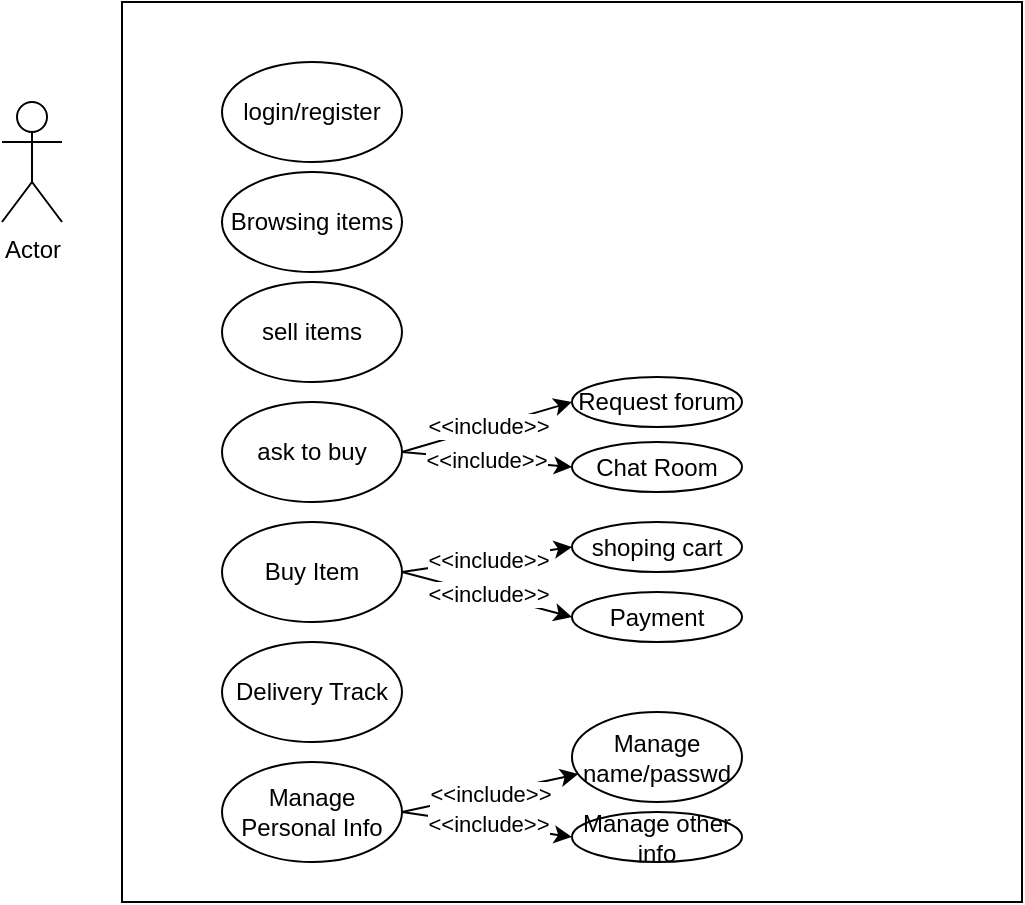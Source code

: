 <mxfile version="12.1.1" type="github" pages="1"><diagram id="_B_iTx09krp4aEIjEOVH" name="Page-1"><mxGraphModel dx="590" dy="525" grid="1" gridSize="10" guides="1" tooltips="1" connect="1" arrows="1" fold="1" page="1" pageScale="1" pageWidth="850" pageHeight="1100" math="0" shadow="0"><root><mxCell id="0"/><mxCell id="1" parent="0"/><mxCell id="h_s2Wp8Wvh2Hk0bubZBq-1" value="Actor" style="shape=umlActor;verticalLabelPosition=bottom;labelBackgroundColor=#ffffff;verticalAlign=top;html=1;" vertex="1" parent="1"><mxGeometry x="100" y="80" width="30" height="60" as="geometry"/></mxCell><mxCell id="h_s2Wp8Wvh2Hk0bubZBq-2" value="" style="whiteSpace=wrap;html=1;aspect=fixed;" vertex="1" parent="1"><mxGeometry x="160" y="30" width="450" height="450" as="geometry"/></mxCell><mxCell id="h_s2Wp8Wvh2Hk0bubZBq-3" value="login/register" style="ellipse;whiteSpace=wrap;html=1;" vertex="1" parent="1"><mxGeometry x="210" y="60" width="90" height="50" as="geometry"/></mxCell><mxCell id="h_s2Wp8Wvh2Hk0bubZBq-4" value="Browsing items" style="ellipse;whiteSpace=wrap;html=1;" vertex="1" parent="1"><mxGeometry x="210" y="115" width="90" height="50" as="geometry"/></mxCell><mxCell id="h_s2Wp8Wvh2Hk0bubZBq-5" value="sell items" style="ellipse;whiteSpace=wrap;html=1;" vertex="1" parent="1"><mxGeometry x="210" y="170" width="90" height="50" as="geometry"/></mxCell><mxCell id="h_s2Wp8Wvh2Hk0bubZBq-6" value="ask to buy" style="ellipse;whiteSpace=wrap;html=1;" vertex="1" parent="1"><mxGeometry x="210" y="230" width="90" height="50" as="geometry"/></mxCell><mxCell id="h_s2Wp8Wvh2Hk0bubZBq-7" value="Buy Item" style="ellipse;whiteSpace=wrap;html=1;" vertex="1" parent="1"><mxGeometry x="210" y="290" width="90" height="50" as="geometry"/></mxCell><mxCell id="h_s2Wp8Wvh2Hk0bubZBq-8" value="Manage Personal Info" style="ellipse;whiteSpace=wrap;html=1;" vertex="1" parent="1"><mxGeometry x="210" y="410" width="90" height="50" as="geometry"/></mxCell><mxCell id="h_s2Wp8Wvh2Hk0bubZBq-9" value="Delivery Track" style="ellipse;whiteSpace=wrap;html=1;" vertex="1" parent="1"><mxGeometry x="210" y="350" width="90" height="50" as="geometry"/></mxCell><mxCell id="h_s2Wp8Wvh2Hk0bubZBq-10" value="Manage name/passwd" style="ellipse;whiteSpace=wrap;html=1;" vertex="1" parent="1"><mxGeometry x="385" y="385" width="85" height="45" as="geometry"/></mxCell><mxCell id="h_s2Wp8Wvh2Hk0bubZBq-11" value="Manage other info" style="ellipse;whiteSpace=wrap;html=1;" vertex="1" parent="1"><mxGeometry x="385" y="435" width="85" height="25" as="geometry"/></mxCell><mxCell id="h_s2Wp8Wvh2Hk0bubZBq-13" value="&amp;lt;&amp;lt;include&amp;gt;&amp;gt;" style="endArrow=classic;html=1;exitX=1;exitY=0.5;exitDx=0;exitDy=0;" edge="1" parent="1" source="h_s2Wp8Wvh2Hk0bubZBq-8" target="h_s2Wp8Wvh2Hk0bubZBq-10"><mxGeometry width="50" height="50" relative="1" as="geometry"><mxPoint x="100" y="550" as="sourcePoint"/><mxPoint x="150" y="500" as="targetPoint"/></mxGeometry></mxCell><mxCell id="h_s2Wp8Wvh2Hk0bubZBq-19" value="&amp;lt;&amp;lt;include&amp;gt;&amp;gt;" style="endArrow=classic;html=1;exitX=1;exitY=0.5;exitDx=0;exitDy=0;entryX=0;entryY=0.5;entryDx=0;entryDy=0;" edge="1" parent="1" source="h_s2Wp8Wvh2Hk0bubZBq-8" target="h_s2Wp8Wvh2Hk0bubZBq-11"><mxGeometry width="50" height="50" relative="1" as="geometry"><mxPoint x="310" y="445" as="sourcePoint"/><mxPoint x="407.306" y="416.297" as="targetPoint"/></mxGeometry></mxCell><mxCell id="h_s2Wp8Wvh2Hk0bubZBq-20" value="shoping cart" style="ellipse;whiteSpace=wrap;html=1;" vertex="1" parent="1"><mxGeometry x="385" y="290" width="85" height="25" as="geometry"/></mxCell><mxCell id="h_s2Wp8Wvh2Hk0bubZBq-21" value="Payment" style="ellipse;whiteSpace=wrap;html=1;" vertex="1" parent="1"><mxGeometry x="385" y="325" width="85" height="25" as="geometry"/></mxCell><mxCell id="h_s2Wp8Wvh2Hk0bubZBq-22" value="&amp;lt;&amp;lt;include&amp;gt;&amp;gt;" style="endArrow=classic;html=1;exitX=1;exitY=0.5;exitDx=0;exitDy=0;entryX=0;entryY=0.5;entryDx=0;entryDy=0;" edge="1" parent="1" source="h_s2Wp8Wvh2Hk0bubZBq-7" target="h_s2Wp8Wvh2Hk0bubZBq-21"><mxGeometry width="50" height="50" relative="1" as="geometry"><mxPoint x="310" y="445" as="sourcePoint"/><mxPoint x="407.306" y="416.297" as="targetPoint"/></mxGeometry></mxCell><mxCell id="h_s2Wp8Wvh2Hk0bubZBq-23" value="&amp;lt;&amp;lt;include&amp;gt;&amp;gt;" style="endArrow=classic;html=1;exitX=1;exitY=0.5;exitDx=0;exitDy=0;entryX=0;entryY=0.5;entryDx=0;entryDy=0;" edge="1" parent="1" source="h_s2Wp8Wvh2Hk0bubZBq-7" target="h_s2Wp8Wvh2Hk0bubZBq-20"><mxGeometry width="50" height="50" relative="1" as="geometry"><mxPoint x="310" y="325" as="sourcePoint"/><mxPoint x="395" y="347.5" as="targetPoint"/></mxGeometry></mxCell><mxCell id="h_s2Wp8Wvh2Hk0bubZBq-24" value="Request forum" style="ellipse;whiteSpace=wrap;html=1;" vertex="1" parent="1"><mxGeometry x="385" y="217.5" width="85" height="25" as="geometry"/></mxCell><mxCell id="h_s2Wp8Wvh2Hk0bubZBq-27" value="Chat Room" style="ellipse;whiteSpace=wrap;html=1;" vertex="1" parent="1"><mxGeometry x="385" y="250" width="85" height="25" as="geometry"/></mxCell><mxCell id="h_s2Wp8Wvh2Hk0bubZBq-28" value="&amp;lt;&amp;lt;include&amp;gt;&amp;gt;" style="endArrow=classic;html=1;exitX=1;exitY=0.5;exitDx=0;exitDy=0;entryX=0;entryY=0.5;entryDx=0;entryDy=0;" edge="1" parent="1" source="h_s2Wp8Wvh2Hk0bubZBq-6" target="h_s2Wp8Wvh2Hk0bubZBq-24"><mxGeometry width="50" height="50" relative="1" as="geometry"><mxPoint x="310" y="325" as="sourcePoint"/><mxPoint x="395" y="312.5" as="targetPoint"/></mxGeometry></mxCell><mxCell id="h_s2Wp8Wvh2Hk0bubZBq-29" value="&amp;lt;&amp;lt;include&amp;gt;&amp;gt;" style="endArrow=classic;html=1;exitX=1;exitY=0.5;exitDx=0;exitDy=0;entryX=0;entryY=0.5;entryDx=0;entryDy=0;" edge="1" parent="1" source="h_s2Wp8Wvh2Hk0bubZBq-6" target="h_s2Wp8Wvh2Hk0bubZBq-27"><mxGeometry width="50" height="50" relative="1" as="geometry"><mxPoint x="310" y="265" as="sourcePoint"/><mxPoint x="395" y="240" as="targetPoint"/></mxGeometry></mxCell></root></mxGraphModel></diagram></mxfile>